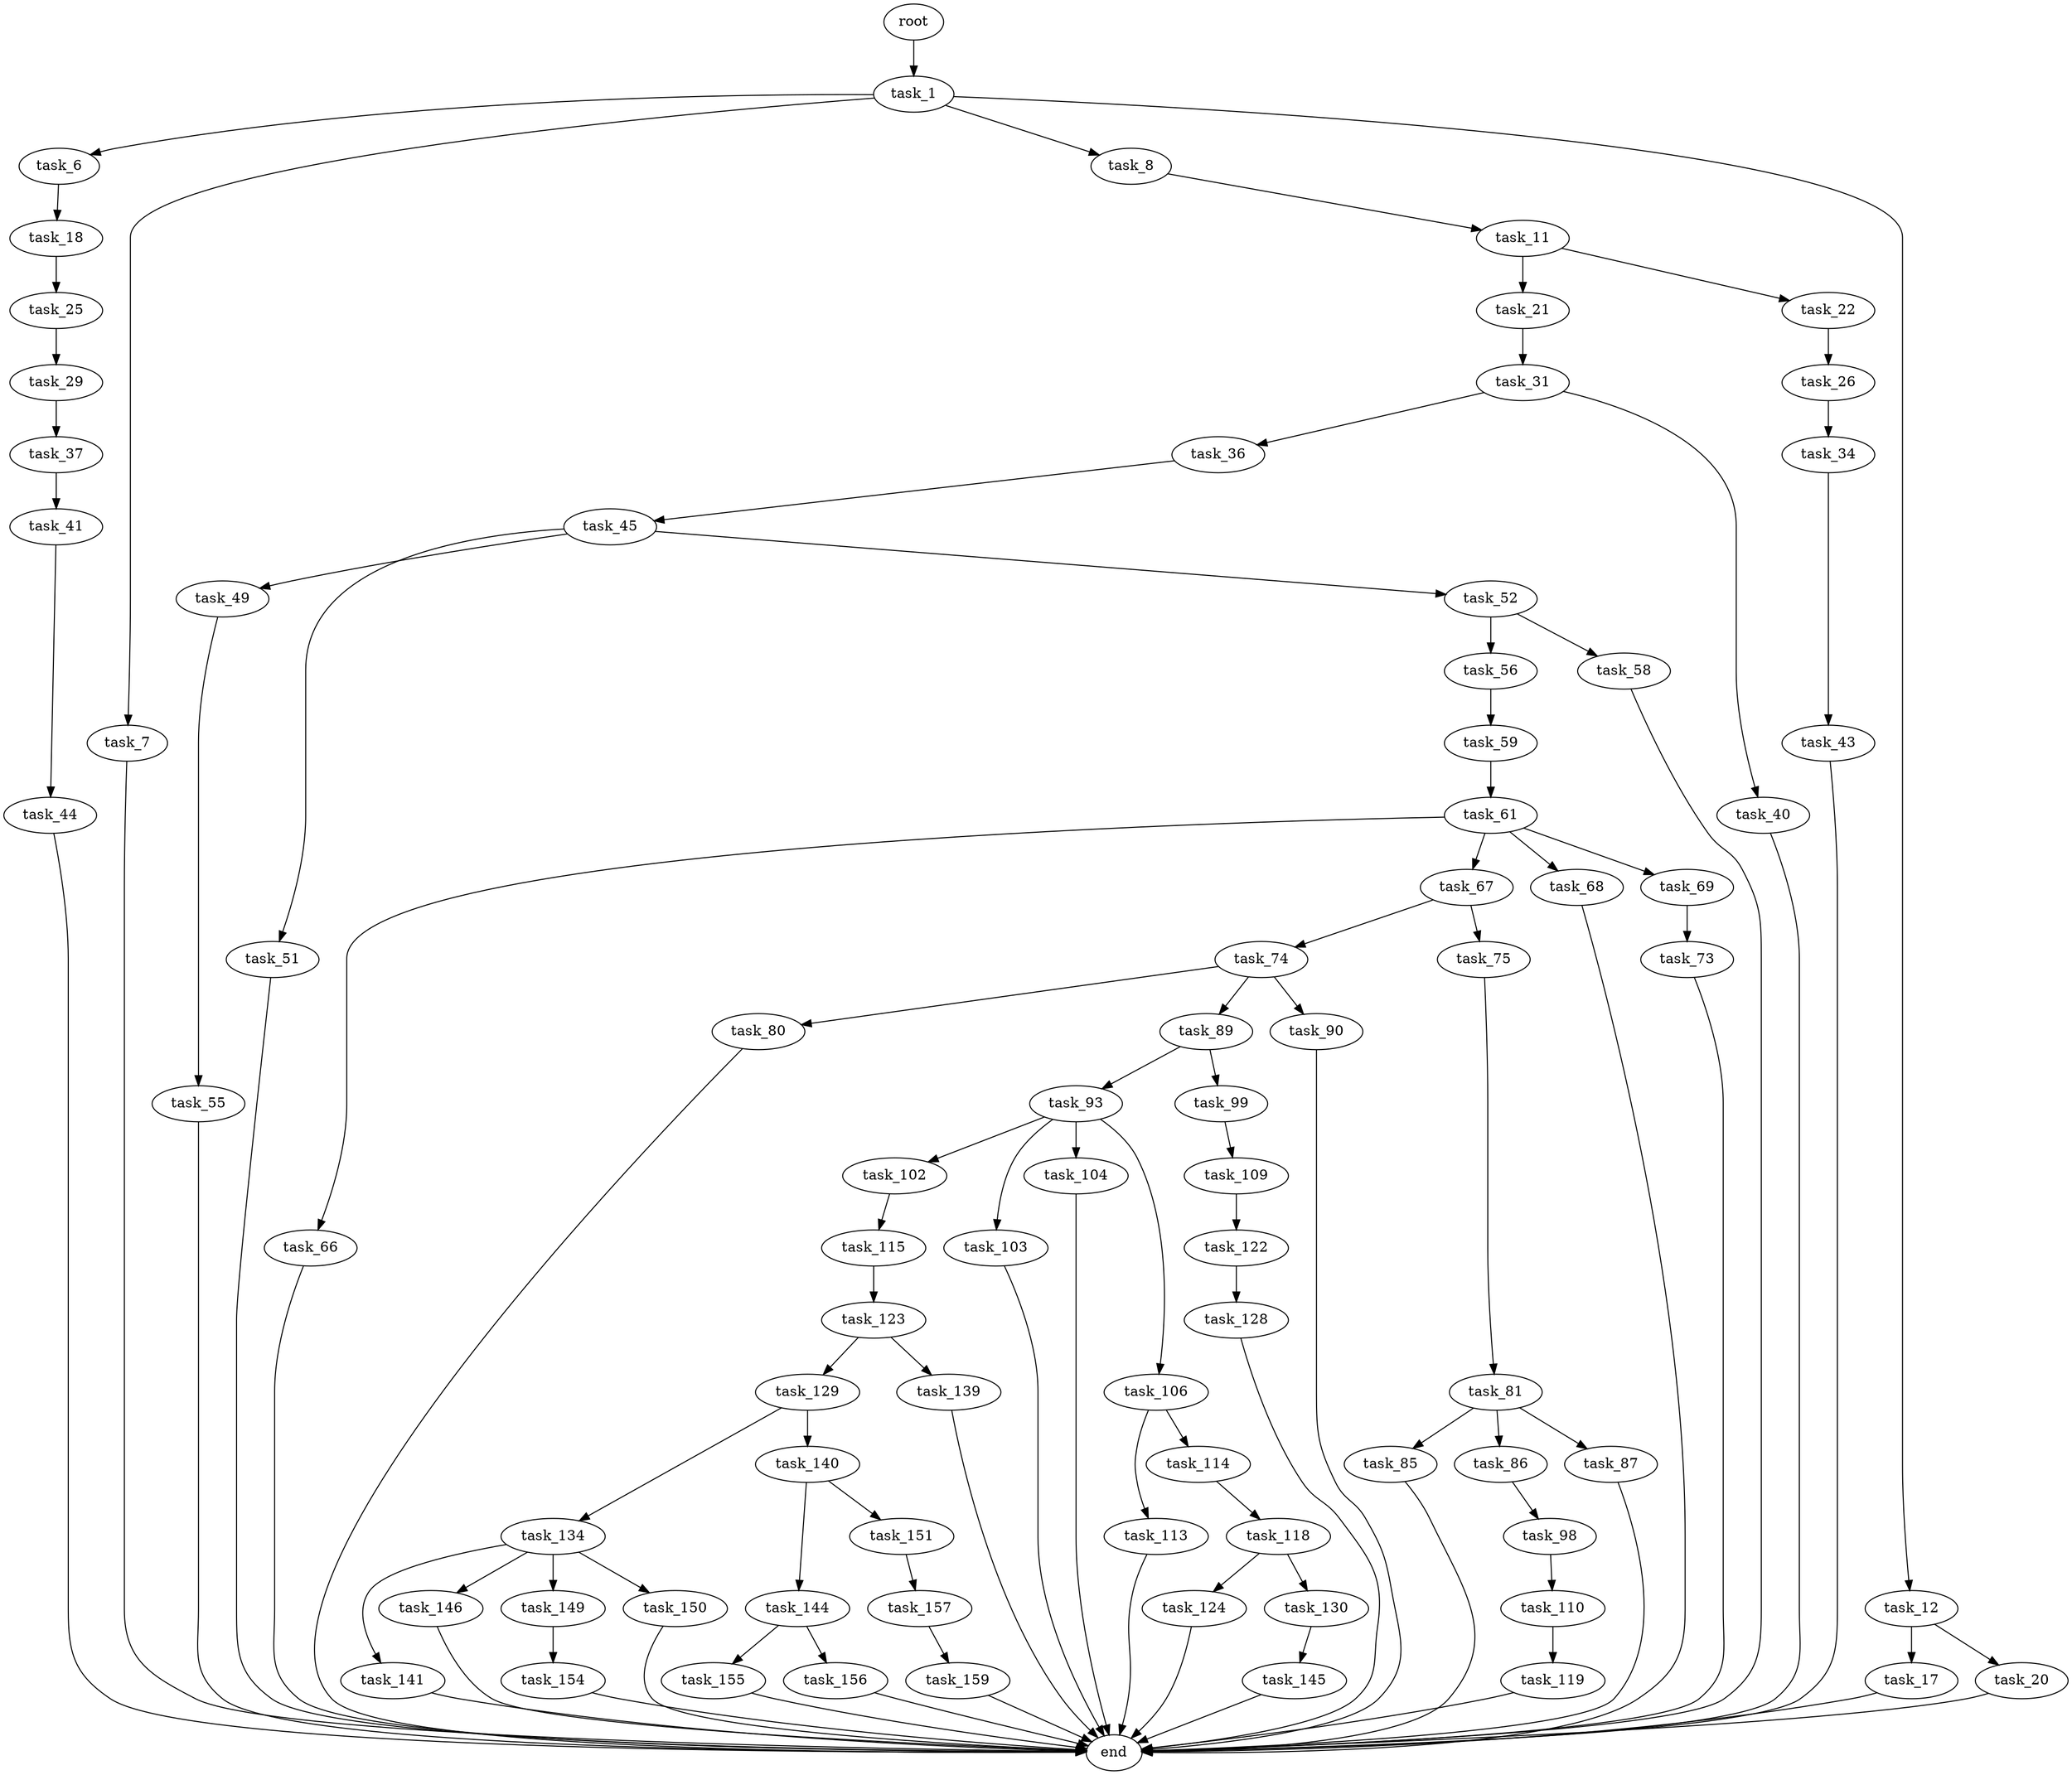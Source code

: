 digraph G {
  root [size="0.000000"];
  task_1 [size="760599254889.000000"];
  task_6 [size="42690132202.000000"];
  task_7 [size="985101526918.000000"];
  task_8 [size="134217728000.000000"];
  task_12 [size="114265910044.000000"];
  task_18 [size="6327228066.000000"];
  end [size="0.000000"];
  task_11 [size="231928233984.000000"];
  task_21 [size="22529865498.000000"];
  task_22 [size="618388956380.000000"];
  task_17 [size="17581085134.000000"];
  task_20 [size="1550484828.000000"];
  task_25 [size="2043420099.000000"];
  task_31 [size="231928233984.000000"];
  task_26 [size="368293445632.000000"];
  task_29 [size="108168068939.000000"];
  task_34 [size="8589934592.000000"];
  task_37 [size="945864126795.000000"];
  task_36 [size="49666676160.000000"];
  task_40 [size="1014211914005.000000"];
  task_43 [size="192106764621.000000"];
  task_45 [size="231928233984.000000"];
  task_41 [size="439085326567.000000"];
  task_44 [size="12828377762.000000"];
  task_49 [size="710326343507.000000"];
  task_51 [size="2904065688.000000"];
  task_52 [size="8589934592.000000"];
  task_55 [size="11127418827.000000"];
  task_56 [size="276321045.000000"];
  task_58 [size="164886879972.000000"];
  task_59 [size="215960462636.000000"];
  task_61 [size="469457601213.000000"];
  task_66 [size="9458778284.000000"];
  task_67 [size="9643399484.000000"];
  task_68 [size="16984467731.000000"];
  task_69 [size="24936311888.000000"];
  task_74 [size="880582661.000000"];
  task_75 [size="20999453038.000000"];
  task_73 [size="28991029248.000000"];
  task_80 [size="138904185612.000000"];
  task_89 [size="782757789696.000000"];
  task_90 [size="4164811688.000000"];
  task_81 [size="17346155166.000000"];
  task_85 [size="28991029248.000000"];
  task_86 [size="23403573270.000000"];
  task_87 [size="28991029248.000000"];
  task_98 [size="123777944745.000000"];
  task_93 [size="105153797394.000000"];
  task_99 [size="105704897301.000000"];
  task_102 [size="134217728000.000000"];
  task_103 [size="308194679485.000000"];
  task_104 [size="8589934592.000000"];
  task_106 [size="316271872011.000000"];
  task_110 [size="58786646923.000000"];
  task_109 [size="549755813888.000000"];
  task_115 [size="17230614284.000000"];
  task_113 [size="7131364000.000000"];
  task_114 [size="494510532158.000000"];
  task_122 [size="3324877641.000000"];
  task_119 [size="8707771846.000000"];
  task_118 [size="91146812842.000000"];
  task_123 [size="68719476736.000000"];
  task_124 [size="7254960145.000000"];
  task_130 [size="121388467896.000000"];
  task_128 [size="183432493712.000000"];
  task_129 [size="549755813888.000000"];
  task_139 [size="368293445632.000000"];
  task_134 [size="231928233984.000000"];
  task_140 [size="161479382844.000000"];
  task_145 [size="7042206584.000000"];
  task_141 [size="36818324895.000000"];
  task_146 [size="1381394152.000000"];
  task_149 [size="6228348166.000000"];
  task_150 [size="3675124271.000000"];
  task_144 [size="16695697951.000000"];
  task_151 [size="26543231908.000000"];
  task_155 [size="1964520723.000000"];
  task_156 [size="368293445632.000000"];
  task_154 [size="28991029248.000000"];
  task_157 [size="1073741824000.000000"];
  task_159 [size="368293445632.000000"];

  root -> task_1 [size="1.000000"];
  task_1 -> task_6 [size="838860800.000000"];
  task_1 -> task_7 [size="838860800.000000"];
  task_1 -> task_8 [size="838860800.000000"];
  task_1 -> task_12 [size="838860800.000000"];
  task_6 -> task_18 [size="33554432.000000"];
  task_7 -> end [size="1.000000"];
  task_8 -> task_11 [size="209715200.000000"];
  task_12 -> task_17 [size="536870912.000000"];
  task_12 -> task_20 [size="536870912.000000"];
  task_18 -> task_25 [size="134217728.000000"];
  task_11 -> task_21 [size="301989888.000000"];
  task_11 -> task_22 [size="301989888.000000"];
  task_21 -> task_31 [size="33554432.000000"];
  task_22 -> task_26 [size="536870912.000000"];
  task_17 -> end [size="1.000000"];
  task_20 -> end [size="1.000000"];
  task_25 -> task_29 [size="33554432.000000"];
  task_31 -> task_36 [size="301989888.000000"];
  task_31 -> task_40 [size="301989888.000000"];
  task_26 -> task_34 [size="411041792.000000"];
  task_29 -> task_37 [size="411041792.000000"];
  task_34 -> task_43 [size="33554432.000000"];
  task_37 -> task_41 [size="838860800.000000"];
  task_36 -> task_45 [size="134217728.000000"];
  task_40 -> end [size="1.000000"];
  task_43 -> end [size="1.000000"];
  task_45 -> task_49 [size="301989888.000000"];
  task_45 -> task_51 [size="301989888.000000"];
  task_45 -> task_52 [size="301989888.000000"];
  task_41 -> task_44 [size="838860800.000000"];
  task_44 -> end [size="1.000000"];
  task_49 -> task_55 [size="679477248.000000"];
  task_51 -> end [size="1.000000"];
  task_52 -> task_56 [size="33554432.000000"];
  task_52 -> task_58 [size="33554432.000000"];
  task_55 -> end [size="1.000000"];
  task_56 -> task_59 [size="33554432.000000"];
  task_58 -> end [size="1.000000"];
  task_59 -> task_61 [size="679477248.000000"];
  task_61 -> task_66 [size="679477248.000000"];
  task_61 -> task_67 [size="679477248.000000"];
  task_61 -> task_68 [size="679477248.000000"];
  task_61 -> task_69 [size="679477248.000000"];
  task_66 -> end [size="1.000000"];
  task_67 -> task_74 [size="838860800.000000"];
  task_67 -> task_75 [size="838860800.000000"];
  task_68 -> end [size="1.000000"];
  task_69 -> task_73 [size="838860800.000000"];
  task_74 -> task_80 [size="33554432.000000"];
  task_74 -> task_89 [size="33554432.000000"];
  task_74 -> task_90 [size="33554432.000000"];
  task_75 -> task_81 [size="33554432.000000"];
  task_73 -> end [size="1.000000"];
  task_80 -> end [size="1.000000"];
  task_89 -> task_93 [size="679477248.000000"];
  task_89 -> task_99 [size="679477248.000000"];
  task_90 -> end [size="1.000000"];
  task_81 -> task_85 [size="301989888.000000"];
  task_81 -> task_86 [size="301989888.000000"];
  task_81 -> task_87 [size="301989888.000000"];
  task_85 -> end [size="1.000000"];
  task_86 -> task_98 [size="411041792.000000"];
  task_87 -> end [size="1.000000"];
  task_98 -> task_110 [size="301989888.000000"];
  task_93 -> task_102 [size="209715200.000000"];
  task_93 -> task_103 [size="209715200.000000"];
  task_93 -> task_104 [size="209715200.000000"];
  task_93 -> task_106 [size="209715200.000000"];
  task_99 -> task_109 [size="75497472.000000"];
  task_102 -> task_115 [size="209715200.000000"];
  task_103 -> end [size="1.000000"];
  task_104 -> end [size="1.000000"];
  task_106 -> task_113 [size="838860800.000000"];
  task_106 -> task_114 [size="838860800.000000"];
  task_110 -> task_119 [size="75497472.000000"];
  task_109 -> task_122 [size="536870912.000000"];
  task_115 -> task_123 [size="301989888.000000"];
  task_113 -> end [size="1.000000"];
  task_114 -> task_118 [size="411041792.000000"];
  task_122 -> task_128 [size="75497472.000000"];
  task_119 -> end [size="1.000000"];
  task_118 -> task_124 [size="75497472.000000"];
  task_118 -> task_130 [size="75497472.000000"];
  task_123 -> task_129 [size="134217728.000000"];
  task_123 -> task_139 [size="134217728.000000"];
  task_124 -> end [size="1.000000"];
  task_130 -> task_145 [size="134217728.000000"];
  task_128 -> end [size="1.000000"];
  task_129 -> task_134 [size="536870912.000000"];
  task_129 -> task_140 [size="536870912.000000"];
  task_139 -> end [size="1.000000"];
  task_134 -> task_141 [size="301989888.000000"];
  task_134 -> task_146 [size="301989888.000000"];
  task_134 -> task_149 [size="301989888.000000"];
  task_134 -> task_150 [size="301989888.000000"];
  task_140 -> task_144 [size="134217728.000000"];
  task_140 -> task_151 [size="134217728.000000"];
  task_145 -> end [size="1.000000"];
  task_141 -> end [size="1.000000"];
  task_146 -> end [size="1.000000"];
  task_149 -> task_154 [size="134217728.000000"];
  task_150 -> end [size="1.000000"];
  task_144 -> task_155 [size="75497472.000000"];
  task_144 -> task_156 [size="75497472.000000"];
  task_151 -> task_157 [size="536870912.000000"];
  task_155 -> end [size="1.000000"];
  task_156 -> end [size="1.000000"];
  task_154 -> end [size="1.000000"];
  task_157 -> task_159 [size="838860800.000000"];
  task_159 -> end [size="1.000000"];
}
